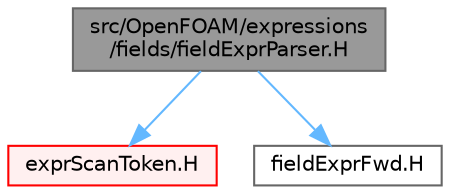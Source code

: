 digraph "src/OpenFOAM/expressions/fields/fieldExprParser.H"
{
 // LATEX_PDF_SIZE
  bgcolor="transparent";
  edge [fontname=Helvetica,fontsize=10,labelfontname=Helvetica,labelfontsize=10];
  node [fontname=Helvetica,fontsize=10,shape=box,height=0.2,width=0.4];
  Node1 [id="Node000001",label="src/OpenFOAM/expressions\l/fields/fieldExprParser.H",height=0.2,width=0.4,color="gray40", fillcolor="grey60", style="filled", fontcolor="black",tooltip=" "];
  Node1 -> Node2 [id="edge1_Node000001_Node000002",color="steelblue1",style="solid",tooltip=" "];
  Node2 [id="Node000002",label="exprScanToken.H",height=0.2,width=0.4,color="red", fillcolor="#FFF0F0", style="filled",URL="$exprScanToken_8H.html",tooltip=" "];
  Node1 -> Node80 [id="edge2_Node000001_Node000080",color="steelblue1",style="solid",tooltip=" "];
  Node80 [id="Node000080",label="fieldExprFwd.H",height=0.2,width=0.4,color="grey40", fillcolor="white", style="filled",URL="$fieldExprFwd_8H.html",tooltip=" "];
}
